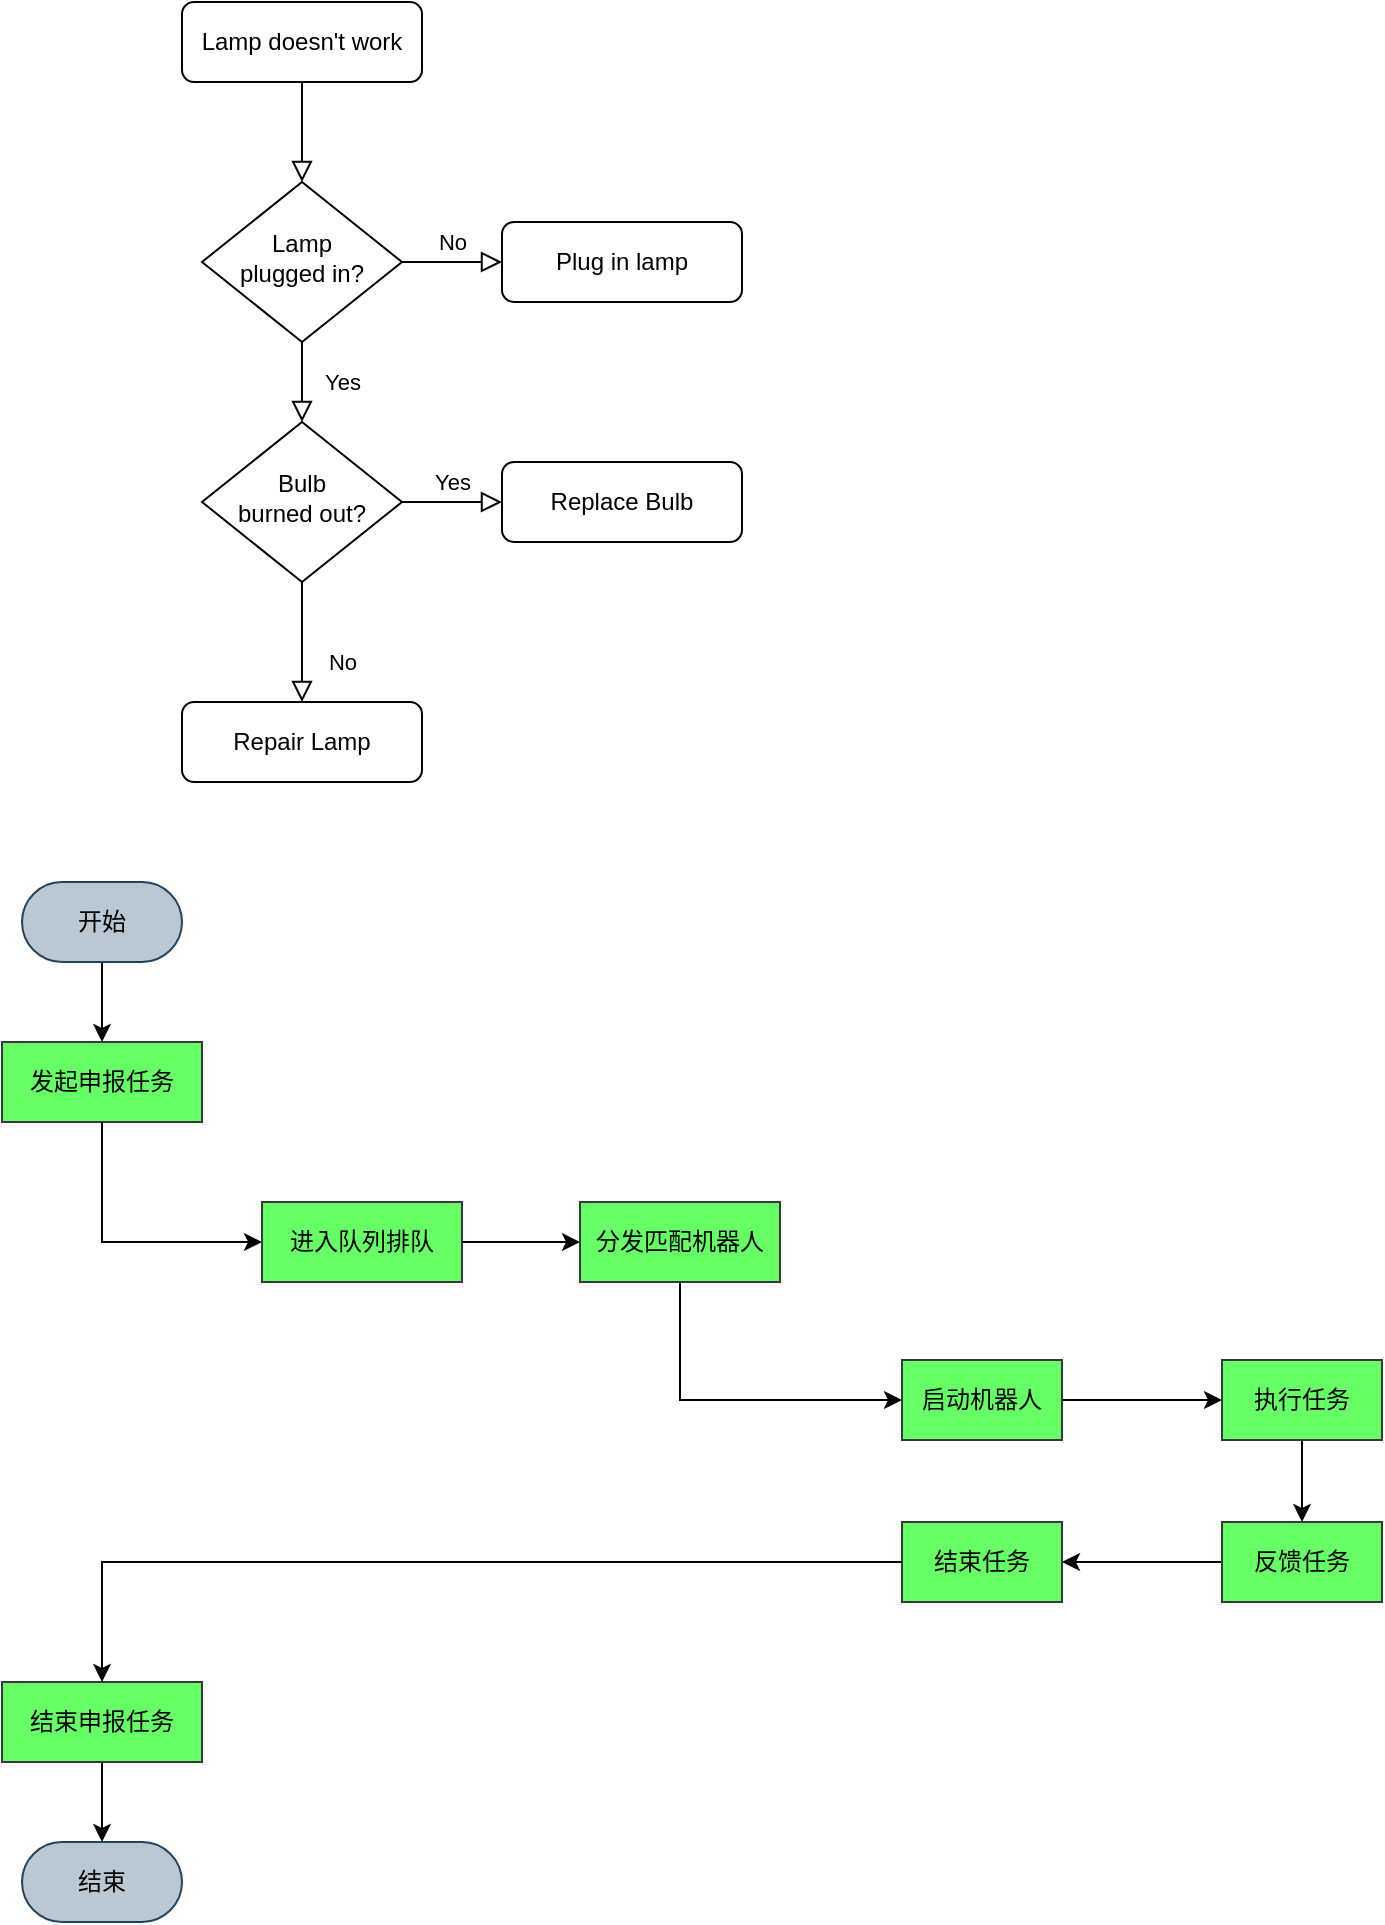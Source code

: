 <mxfile version="20.2.7" type="github">
  <diagram id="C5RBs43oDa-KdzZeNtuy" name="Page-1">
    <mxGraphModel dx="1209" dy="662" grid="1" gridSize="10" guides="1" tooltips="1" connect="1" arrows="1" fold="1" page="1" pageScale="1" pageWidth="827" pageHeight="1169" math="0" shadow="0">
      <root>
        <mxCell id="WIyWlLk6GJQsqaUBKTNV-0" />
        <mxCell id="WIyWlLk6GJQsqaUBKTNV-1" parent="WIyWlLk6GJQsqaUBKTNV-0" />
        <mxCell id="WIyWlLk6GJQsqaUBKTNV-2" value="" style="rounded=0;html=1;jettySize=auto;orthogonalLoop=1;fontSize=11;endArrow=block;endFill=0;endSize=8;strokeWidth=1;shadow=0;labelBackgroundColor=none;edgeStyle=orthogonalEdgeStyle;" parent="WIyWlLk6GJQsqaUBKTNV-1" source="WIyWlLk6GJQsqaUBKTNV-3" target="WIyWlLk6GJQsqaUBKTNV-6" edge="1">
          <mxGeometry relative="1" as="geometry" />
        </mxCell>
        <mxCell id="WIyWlLk6GJQsqaUBKTNV-3" value="Lamp doesn&#39;t work" style="rounded=1;whiteSpace=wrap;html=1;fontSize=12;glass=0;strokeWidth=1;shadow=0;" parent="WIyWlLk6GJQsqaUBKTNV-1" vertex="1">
          <mxGeometry x="160" y="80" width="120" height="40" as="geometry" />
        </mxCell>
        <mxCell id="WIyWlLk6GJQsqaUBKTNV-4" value="Yes" style="rounded=0;html=1;jettySize=auto;orthogonalLoop=1;fontSize=11;endArrow=block;endFill=0;endSize=8;strokeWidth=1;shadow=0;labelBackgroundColor=none;edgeStyle=orthogonalEdgeStyle;" parent="WIyWlLk6GJQsqaUBKTNV-1" source="WIyWlLk6GJQsqaUBKTNV-6" target="WIyWlLk6GJQsqaUBKTNV-10" edge="1">
          <mxGeometry y="20" relative="1" as="geometry">
            <mxPoint as="offset" />
          </mxGeometry>
        </mxCell>
        <mxCell id="WIyWlLk6GJQsqaUBKTNV-5" value="No" style="edgeStyle=orthogonalEdgeStyle;rounded=0;html=1;jettySize=auto;orthogonalLoop=1;fontSize=11;endArrow=block;endFill=0;endSize=8;strokeWidth=1;shadow=0;labelBackgroundColor=none;" parent="WIyWlLk6GJQsqaUBKTNV-1" source="WIyWlLk6GJQsqaUBKTNV-6" target="WIyWlLk6GJQsqaUBKTNV-7" edge="1">
          <mxGeometry y="10" relative="1" as="geometry">
            <mxPoint as="offset" />
          </mxGeometry>
        </mxCell>
        <mxCell id="WIyWlLk6GJQsqaUBKTNV-6" value="Lamp&lt;br&gt;plugged in?" style="rhombus;whiteSpace=wrap;html=1;shadow=0;fontFamily=Helvetica;fontSize=12;align=center;strokeWidth=1;spacing=6;spacingTop=-4;" parent="WIyWlLk6GJQsqaUBKTNV-1" vertex="1">
          <mxGeometry x="170" y="170" width="100" height="80" as="geometry" />
        </mxCell>
        <mxCell id="WIyWlLk6GJQsqaUBKTNV-7" value="Plug in lamp" style="rounded=1;whiteSpace=wrap;html=1;fontSize=12;glass=0;strokeWidth=1;shadow=0;" parent="WIyWlLk6GJQsqaUBKTNV-1" vertex="1">
          <mxGeometry x="320" y="190" width="120" height="40" as="geometry" />
        </mxCell>
        <mxCell id="WIyWlLk6GJQsqaUBKTNV-8" value="No" style="rounded=0;html=1;jettySize=auto;orthogonalLoop=1;fontSize=11;endArrow=block;endFill=0;endSize=8;strokeWidth=1;shadow=0;labelBackgroundColor=none;edgeStyle=orthogonalEdgeStyle;" parent="WIyWlLk6GJQsqaUBKTNV-1" source="WIyWlLk6GJQsqaUBKTNV-10" target="WIyWlLk6GJQsqaUBKTNV-11" edge="1">
          <mxGeometry x="0.333" y="20" relative="1" as="geometry">
            <mxPoint as="offset" />
          </mxGeometry>
        </mxCell>
        <mxCell id="WIyWlLk6GJQsqaUBKTNV-9" value="Yes" style="edgeStyle=orthogonalEdgeStyle;rounded=0;html=1;jettySize=auto;orthogonalLoop=1;fontSize=11;endArrow=block;endFill=0;endSize=8;strokeWidth=1;shadow=0;labelBackgroundColor=none;" parent="WIyWlLk6GJQsqaUBKTNV-1" source="WIyWlLk6GJQsqaUBKTNV-10" target="WIyWlLk6GJQsqaUBKTNV-12" edge="1">
          <mxGeometry y="10" relative="1" as="geometry">
            <mxPoint as="offset" />
          </mxGeometry>
        </mxCell>
        <mxCell id="WIyWlLk6GJQsqaUBKTNV-10" value="Bulb&lt;br&gt;burned out?" style="rhombus;whiteSpace=wrap;html=1;shadow=0;fontFamily=Helvetica;fontSize=12;align=center;strokeWidth=1;spacing=6;spacingTop=-4;" parent="WIyWlLk6GJQsqaUBKTNV-1" vertex="1">
          <mxGeometry x="170" y="290" width="100" height="80" as="geometry" />
        </mxCell>
        <mxCell id="WIyWlLk6GJQsqaUBKTNV-11" value="Repair Lamp" style="rounded=1;whiteSpace=wrap;html=1;fontSize=12;glass=0;strokeWidth=1;shadow=0;" parent="WIyWlLk6GJQsqaUBKTNV-1" vertex="1">
          <mxGeometry x="160" y="430" width="120" height="40" as="geometry" />
        </mxCell>
        <mxCell id="WIyWlLk6GJQsqaUBKTNV-12" value="Replace Bulb" style="rounded=1;whiteSpace=wrap;html=1;fontSize=12;glass=0;strokeWidth=1;shadow=0;" parent="WIyWlLk6GJQsqaUBKTNV-1" vertex="1">
          <mxGeometry x="320" y="310" width="120" height="40" as="geometry" />
        </mxCell>
        <mxCell id="RsMzdrcPBQbbTWnkpNnR-13" value="" style="edgeStyle=orthogonalEdgeStyle;rounded=0;orthogonalLoop=1;jettySize=auto;html=1;" edge="1" parent="WIyWlLk6GJQsqaUBKTNV-1" source="RsMzdrcPBQbbTWnkpNnR-0" target="RsMzdrcPBQbbTWnkpNnR-2">
          <mxGeometry relative="1" as="geometry" />
        </mxCell>
        <mxCell id="RsMzdrcPBQbbTWnkpNnR-0" value="开始" style="rounded=1;whiteSpace=wrap;html=1;strokeOpacity=100;arcSize=50;fillColor=#bac8d3;strokeColor=#23445d;" vertex="1" parent="WIyWlLk6GJQsqaUBKTNV-1">
          <mxGeometry x="80" y="520" width="80" height="40" as="geometry" />
        </mxCell>
        <mxCell id="RsMzdrcPBQbbTWnkpNnR-2" value="发起申报任务" style="rounded=0;whiteSpace=wrap;html=1;fillColor=#66FF66;strokeColor=#36393d;" vertex="1" parent="WIyWlLk6GJQsqaUBKTNV-1">
          <mxGeometry x="70" y="600" width="100" height="40" as="geometry" />
        </mxCell>
        <mxCell id="RsMzdrcPBQbbTWnkpNnR-15" value="" style="edgeStyle=orthogonalEdgeStyle;rounded=0;orthogonalLoop=1;jettySize=auto;html=1;exitX=0.5;exitY=1;exitDx=0;exitDy=0;entryX=0;entryY=0.5;entryDx=0;entryDy=0;" edge="1" parent="WIyWlLk6GJQsqaUBKTNV-1" source="RsMzdrcPBQbbTWnkpNnR-2" target="RsMzdrcPBQbbTWnkpNnR-3">
          <mxGeometry relative="1" as="geometry">
            <mxPoint x="300" y="590" as="targetPoint" />
          </mxGeometry>
        </mxCell>
        <mxCell id="RsMzdrcPBQbbTWnkpNnR-16" value="" style="edgeStyle=orthogonalEdgeStyle;rounded=0;orthogonalLoop=1;jettySize=auto;html=1;" edge="1" parent="WIyWlLk6GJQsqaUBKTNV-1" source="RsMzdrcPBQbbTWnkpNnR-3" target="RsMzdrcPBQbbTWnkpNnR-4">
          <mxGeometry relative="1" as="geometry" />
        </mxCell>
        <mxCell id="RsMzdrcPBQbbTWnkpNnR-3" value="进入队列排队" style="rounded=0;whiteSpace=wrap;html=1;fillColor=#66FF66;strokeColor=#36393d;" vertex="1" parent="WIyWlLk6GJQsqaUBKTNV-1">
          <mxGeometry x="200" y="680" width="100" height="40" as="geometry" />
        </mxCell>
        <mxCell id="RsMzdrcPBQbbTWnkpNnR-17" value="" style="edgeStyle=orthogonalEdgeStyle;rounded=0;orthogonalLoop=1;jettySize=auto;html=1;exitX=0.5;exitY=1;exitDx=0;exitDy=0;entryX=0;entryY=0.5;entryDx=0;entryDy=0;" edge="1" parent="WIyWlLk6GJQsqaUBKTNV-1" source="RsMzdrcPBQbbTWnkpNnR-4" target="RsMzdrcPBQbbTWnkpNnR-6">
          <mxGeometry relative="1" as="geometry" />
        </mxCell>
        <mxCell id="RsMzdrcPBQbbTWnkpNnR-4" value="分发匹配机器人" style="rounded=0;whiteSpace=wrap;html=1;fillColor=#66FF66;strokeColor=#36393d;" vertex="1" parent="WIyWlLk6GJQsqaUBKTNV-1">
          <mxGeometry x="359" y="680" width="100" height="40" as="geometry" />
        </mxCell>
        <mxCell id="RsMzdrcPBQbbTWnkpNnR-18" value="" style="edgeStyle=orthogonalEdgeStyle;rounded=0;orthogonalLoop=1;jettySize=auto;html=1;" edge="1" parent="WIyWlLk6GJQsqaUBKTNV-1" source="RsMzdrcPBQbbTWnkpNnR-6" target="RsMzdrcPBQbbTWnkpNnR-7">
          <mxGeometry relative="1" as="geometry" />
        </mxCell>
        <mxCell id="RsMzdrcPBQbbTWnkpNnR-6" value="启动机器人" style="rounded=0;whiteSpace=wrap;html=1;fillColor=#66FF66;strokeColor=#36393d;" vertex="1" parent="WIyWlLk6GJQsqaUBKTNV-1">
          <mxGeometry x="520" y="759" width="80" height="40" as="geometry" />
        </mxCell>
        <mxCell id="RsMzdrcPBQbbTWnkpNnR-19" value="" style="edgeStyle=orthogonalEdgeStyle;rounded=0;orthogonalLoop=1;jettySize=auto;html=1;" edge="1" parent="WIyWlLk6GJQsqaUBKTNV-1" source="RsMzdrcPBQbbTWnkpNnR-7" target="RsMzdrcPBQbbTWnkpNnR-8">
          <mxGeometry relative="1" as="geometry" />
        </mxCell>
        <mxCell id="RsMzdrcPBQbbTWnkpNnR-7" value="执行任务" style="rounded=0;whiteSpace=wrap;html=1;fillColor=#66FF66;strokeColor=#36393d;" vertex="1" parent="WIyWlLk6GJQsqaUBKTNV-1">
          <mxGeometry x="680" y="759" width="80" height="40" as="geometry" />
        </mxCell>
        <mxCell id="RsMzdrcPBQbbTWnkpNnR-21" value="" style="edgeStyle=orthogonalEdgeStyle;rounded=0;orthogonalLoop=1;jettySize=auto;html=1;" edge="1" parent="WIyWlLk6GJQsqaUBKTNV-1" source="RsMzdrcPBQbbTWnkpNnR-8" target="RsMzdrcPBQbbTWnkpNnR-9">
          <mxGeometry relative="1" as="geometry" />
        </mxCell>
        <mxCell id="RsMzdrcPBQbbTWnkpNnR-8" value="反馈任务" style="rounded=0;whiteSpace=wrap;html=1;fillColor=#66FF66;strokeColor=#36393d;" vertex="1" parent="WIyWlLk6GJQsqaUBKTNV-1">
          <mxGeometry x="680" y="840" width="80" height="40" as="geometry" />
        </mxCell>
        <mxCell id="RsMzdrcPBQbbTWnkpNnR-9" value="结束任务" style="rounded=0;whiteSpace=wrap;html=1;fillColor=#66FF66;strokeColor=#36393d;" vertex="1" parent="WIyWlLk6GJQsqaUBKTNV-1">
          <mxGeometry x="520" y="840" width="80" height="40" as="geometry" />
        </mxCell>
        <mxCell id="RsMzdrcPBQbbTWnkpNnR-23" value="" style="edgeStyle=orthogonalEdgeStyle;rounded=0;orthogonalLoop=1;jettySize=auto;html=1;" edge="1" parent="WIyWlLk6GJQsqaUBKTNV-1" source="RsMzdrcPBQbbTWnkpNnR-11" target="RsMzdrcPBQbbTWnkpNnR-12">
          <mxGeometry relative="1" as="geometry" />
        </mxCell>
        <mxCell id="RsMzdrcPBQbbTWnkpNnR-11" value="结束申报任务" style="rounded=0;whiteSpace=wrap;html=1;fillColor=#66FF66;strokeColor=#36393d;" vertex="1" parent="WIyWlLk6GJQsqaUBKTNV-1">
          <mxGeometry x="70" y="920" width="100" height="40" as="geometry" />
        </mxCell>
        <mxCell id="RsMzdrcPBQbbTWnkpNnR-12" value="结束" style="rounded=1;whiteSpace=wrap;html=1;strokeOpacity=100;arcSize=50;fillColor=#bac8d3;strokeColor=#23445d;" vertex="1" parent="WIyWlLk6GJQsqaUBKTNV-1">
          <mxGeometry x="80" y="1000" width="80" height="40" as="geometry" />
        </mxCell>
        <mxCell id="RsMzdrcPBQbbTWnkpNnR-22" value="" style="edgeStyle=orthogonalEdgeStyle;rounded=0;orthogonalLoop=1;jettySize=auto;html=1;entryX=0.5;entryY=0;entryDx=0;entryDy=0;exitX=0;exitY=0.5;exitDx=0;exitDy=0;" edge="1" parent="WIyWlLk6GJQsqaUBKTNV-1" source="RsMzdrcPBQbbTWnkpNnR-9" target="RsMzdrcPBQbbTWnkpNnR-11">
          <mxGeometry relative="1" as="geometry">
            <mxPoint x="690" y="913" as="sourcePoint" />
            <mxPoint x="640" y="913" as="targetPoint" />
          </mxGeometry>
        </mxCell>
      </root>
    </mxGraphModel>
  </diagram>
</mxfile>
